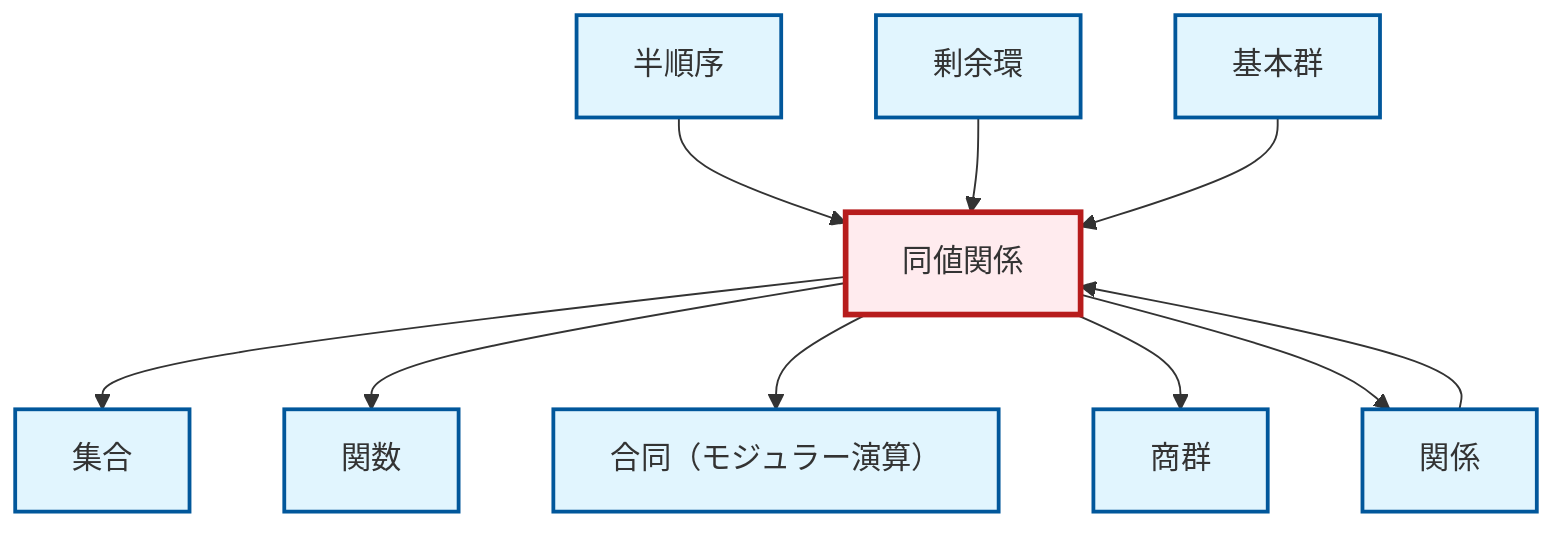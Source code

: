 graph TD
    classDef definition fill:#e1f5fe,stroke:#01579b,stroke-width:2px
    classDef theorem fill:#f3e5f5,stroke:#4a148c,stroke-width:2px
    classDef axiom fill:#fff3e0,stroke:#e65100,stroke-width:2px
    classDef example fill:#e8f5e9,stroke:#1b5e20,stroke-width:2px
    classDef current fill:#ffebee,stroke:#b71c1c,stroke-width:3px
    def-congruence["合同（モジュラー演算）"]:::definition
    def-quotient-ring["剰余環"]:::definition
    def-partial-order["半順序"]:::definition
    def-relation["関係"]:::definition
    def-set["集合"]:::definition
    def-equivalence-relation["同値関係"]:::definition
    def-quotient-group["商群"]:::definition
    def-function["関数"]:::definition
    def-fundamental-group["基本群"]:::definition
    def-relation --> def-equivalence-relation
    def-partial-order --> def-equivalence-relation
    def-equivalence-relation --> def-set
    def-quotient-ring --> def-equivalence-relation
    def-equivalence-relation --> def-function
    def-equivalence-relation --> def-congruence
    def-fundamental-group --> def-equivalence-relation
    def-equivalence-relation --> def-quotient-group
    def-equivalence-relation --> def-relation
    class def-equivalence-relation current